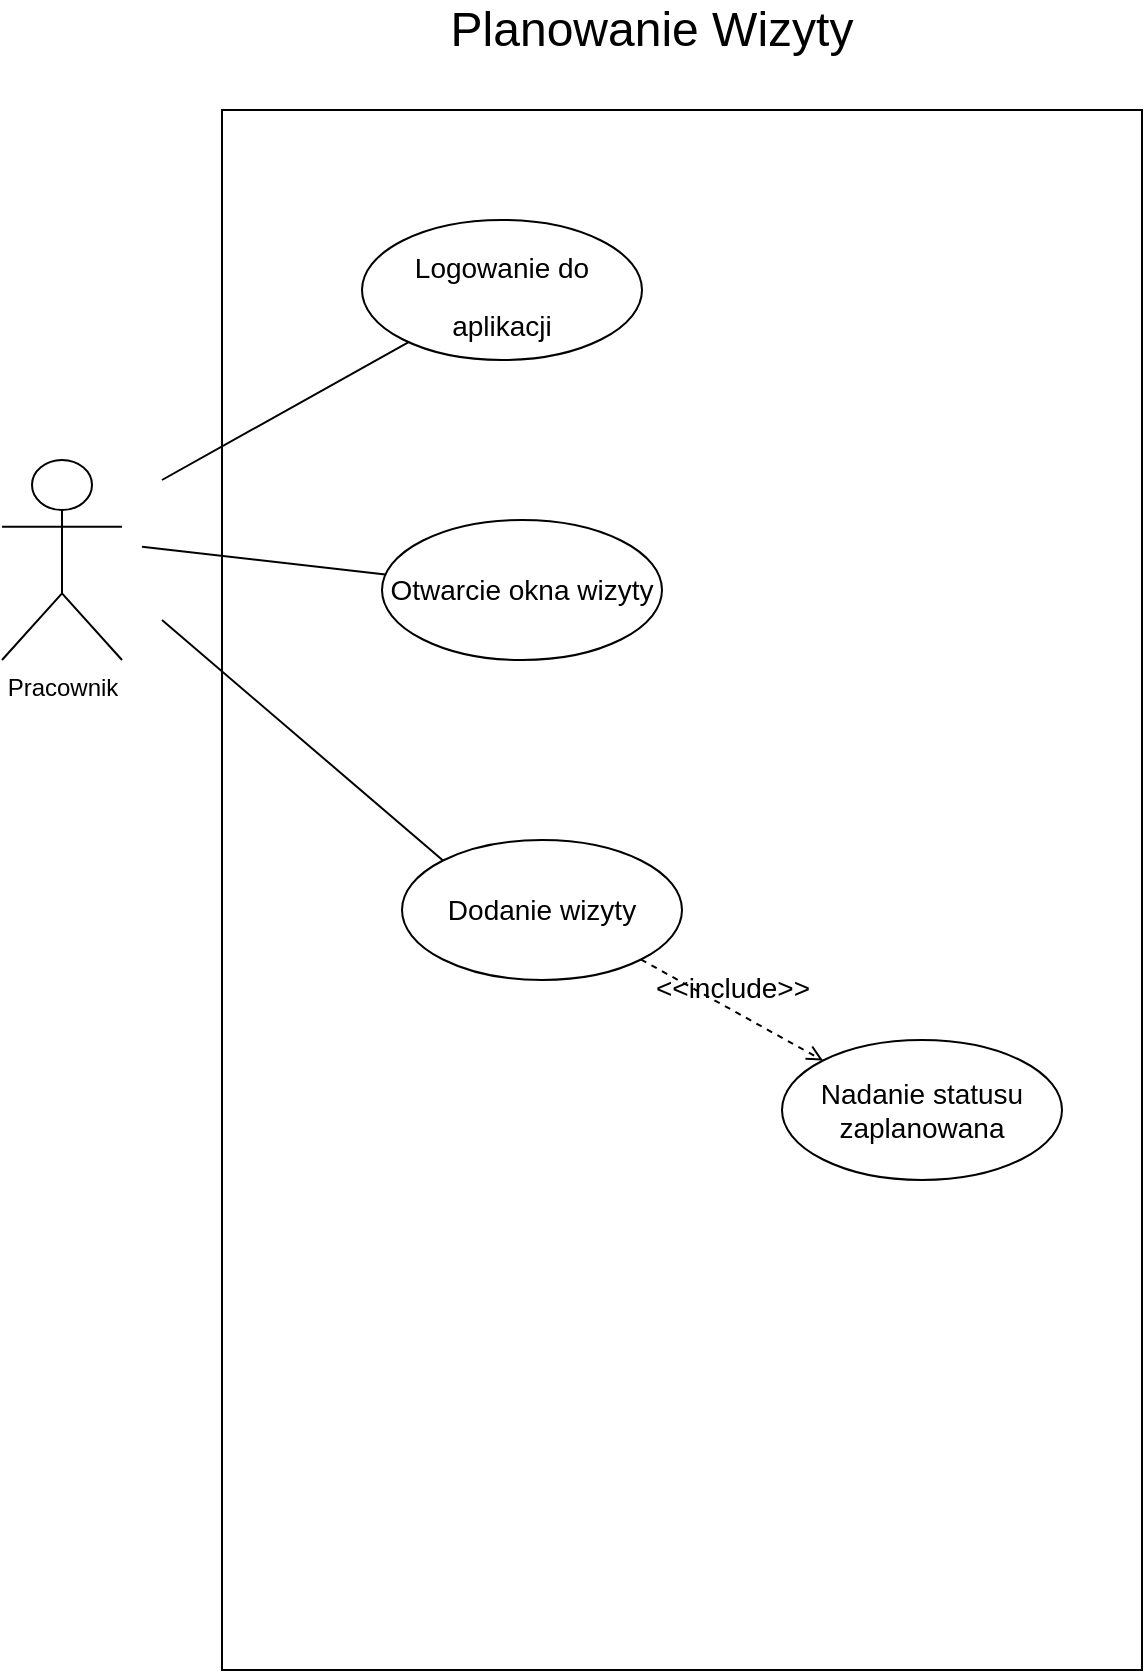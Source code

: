 <mxfile version="18.1.3" type="google"><diagram id="gX4nJMWHr6p_LrszHNN3" name="Page-1"><mxGraphModel grid="1" page="1" gridSize="10" guides="1" tooltips="1" connect="1" arrows="1" fold="1" pageScale="1" pageWidth="827" pageHeight="1169" math="0" shadow="0"><root><mxCell id="0"/><mxCell id="1" parent="0"/><mxCell id="oNZ62mL2b_AxiicoeNbE-1" value="" style="rounded=0;whiteSpace=wrap;html=1;" vertex="1" parent="1"><mxGeometry x="170" y="195" width="460" height="780" as="geometry"/></mxCell><mxCell id="oNZ62mL2b_AxiicoeNbE-2" value="Pracownik" style="shape=umlActor;verticalLabelPosition=bottom;verticalAlign=top;html=1;outlineConnect=0;" vertex="1" parent="1"><mxGeometry x="60" y="370" width="60" height="100" as="geometry"/></mxCell><mxCell id="oNZ62mL2b_AxiicoeNbE-3" value="&lt;font style=&quot;font-size: 24px;&quot;&gt;Planowanie Wizyty&lt;/font&gt;" style="text;html=1;strokeColor=none;fillColor=none;align=center;verticalAlign=middle;whiteSpace=wrap;rounded=0;" vertex="1" parent="1"><mxGeometry x="220" y="140" width="330" height="30" as="geometry"/></mxCell><mxCell id="oNZ62mL2b_AxiicoeNbE-4" value="&lt;font style=&quot;font-size: 14px;&quot;&gt;Logowanie do aplikacji&lt;/font&gt;" style="ellipse;whiteSpace=wrap;html=1;fontSize=24;" vertex="1" parent="1"><mxGeometry x="240" y="250" width="140" height="70" as="geometry"/></mxCell><mxCell id="oNZ62mL2b_AxiicoeNbE-5" value="Otwarcie okna wizyty" style="ellipse;whiteSpace=wrap;html=1;fontSize=14;" vertex="1" parent="1"><mxGeometry x="250" y="400" width="140" height="70" as="geometry"/></mxCell><mxCell id="oNZ62mL2b_AxiicoeNbE-6" value="Dodanie wizyty" style="ellipse;whiteSpace=wrap;html=1;fontSize=14;" vertex="1" parent="1"><mxGeometry x="260" y="560" width="140" height="70" as="geometry"/></mxCell><mxCell id="oNZ62mL2b_AxiicoeNbE-7" value="Nadanie statusu zaplanowana" style="ellipse;whiteSpace=wrap;html=1;fontSize=14;" vertex="1" parent="1"><mxGeometry x="450" y="660" width="140" height="70" as="geometry"/></mxCell><mxCell id="oNZ62mL2b_AxiicoeNbE-8" value="&amp;lt;&amp;lt;include&amp;gt;&amp;gt;" style="html=1;verticalAlign=bottom;labelBackgroundColor=none;endArrow=open;endFill=0;dashed=1;rounded=0;fontSize=14;exitX=1;exitY=1;exitDx=0;exitDy=0;entryX=0;entryY=0;entryDx=0;entryDy=0;" edge="1" parent="1" source="oNZ62mL2b_AxiicoeNbE-6" target="oNZ62mL2b_AxiicoeNbE-7"><mxGeometry width="160" relative="1" as="geometry"><mxPoint x="410" y="590" as="sourcePoint"/><mxPoint x="570" y="590" as="targetPoint"/></mxGeometry></mxCell><mxCell id="oNZ62mL2b_AxiicoeNbE-9" value="" style="endArrow=none;html=1;rounded=0;fontSize=14;" edge="1" parent="1" target="oNZ62mL2b_AxiicoeNbE-4"><mxGeometry width="50" height="50" relative="1" as="geometry"><mxPoint x="140" y="380" as="sourcePoint"/><mxPoint x="250" y="300" as="targetPoint"/></mxGeometry></mxCell><mxCell id="oNZ62mL2b_AxiicoeNbE-10" value="" style="endArrow=none;html=1;rounded=0;fontSize=14;exitX=1;exitY=0.333;exitDx=0;exitDy=0;exitPerimeter=0;" edge="1" parent="1" target="oNZ62mL2b_AxiicoeNbE-5"><mxGeometry width="50" height="50" relative="1" as="geometry"><mxPoint x="130" y="413.333" as="sourcePoint"/><mxPoint x="276.103" y="322.263" as="targetPoint"/></mxGeometry></mxCell><mxCell id="oNZ62mL2b_AxiicoeNbE-11" value="" style="endArrow=none;html=1;rounded=0;fontSize=14;entryX=0;entryY=0;entryDx=0;entryDy=0;" edge="1" parent="1" target="oNZ62mL2b_AxiicoeNbE-6"><mxGeometry width="50" height="50" relative="1" as="geometry"><mxPoint x="140" y="450" as="sourcePoint"/><mxPoint x="286.103" y="332.263" as="targetPoint"/></mxGeometry></mxCell></root></mxGraphModel></diagram></mxfile>